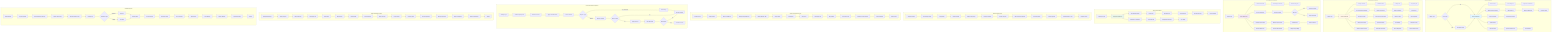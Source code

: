 graph TB
    subgraph "Owner Workflows"
        A1[Owner Login] --> A2{First Login?}
        A2 -->|Yes| A3[Complete Profile]
        A2 -->|No| A4[Owner Dashboard]
        A3 --> A4
        
        A4 --> A5[View Invoices]
        A4 --> A6[Submit Service Request]
        A4 --> A7[View Documents]
        A4 --> A8[Update Profile]
        A4 --> A9[View Insurance]
        
        A5 --> A10[Make Payment]
        A10 --> A11[Payment Confirmation]
        
        A6 --> A12[Upload Photos]
        A12 --> A13[Request Submitted]
        A13 --> A14[Track Progress]
        
        A7 --> A15[Download Document]
        
        A9 --> A16[Upload Insurance Doc]
        A16 --> A17[Set Reminder]
    end
    
    subgraph "Administrator Workflows"
        B1[Admin Login] --> B2[Admin Dashboard]
        
        B2 --> B3[Manage Owners]
        B2 --> B4[Process Service Requests]
        B2 --> B5[Generate Invoices]
        B2 --> B6[Manage Documents]
        B2 --> B7[Handle Communications]
        
        B3 --> B8[Add/Edit Owner]
        B8 --> B9[Assign Unit]
        B9 --> B10[Set Quote-part]
        
        B4 --> B11[Assign to Employee]
        B11 --> B12[Track Completion]
        B12 --> B13[Record Cost]
        
        B5 --> B14[Batch Invoice Generation]
        B14 --> B15[Review & Send]
        B15 --> B16[Track Payments]
        
        B6 --> B17[Upload Document]
        B17 --> B18[Set Visibility]
        B18 --> B19[Categorize & Tag]
        
        B7 --> B20[Create Announcement]
        B20 --> B21[Select Recipients]
        B21 --> B22[Send Communication]
    end
    
    subgraph "Board Member Workflows"
        C1[Board Login] --> C2[Board Dashboard]
        
        C2 --> C3[Review Financials]
        C2 --> C4[Approve Expenses]
        C2 --> C5[Manage Projects FDP]
        C2 --> C6[Review Claims FAA]
        
        C3 --> C7[View Budget vs Actual]
        C7 --> C8[Generate Reports]
        
        C4 --> C9[Review Pending]
        C9 --> C10{Approve?}
        C10 -->|Yes| C11[Approve Payment]
        C10 -->|No| C12[Reject with Note]
        
        C5 --> C13[Review Project Status]
        C13 --> C14[Evaluate Bids]
        C14 --> C15[Select Contractor]
        
        C6 --> C16[Review Claim Details]
        C16 --> C17[Assign Responsibility]
    end
    
    subgraph "Employee Workflows"
        D1[Employee Login] --> D2[Employee Dashboard]
        
        D2 --> D3[View Assigned Tasks]
        D2 --> D4[Maintenance Schedule]
        
        D3 --> D5[Accept Task]
        D5 --> D6[Update Status]
        D6 --> D7[Upload Photos]
        D7 --> D8[Record Time/Cost]
        D8 --> D9[Mark Complete]
        
        D4 --> D10[View Calendar]
        D10 --> D11[Complete Maintenance]
        D11 --> D12[Log Details]
    end
    
    subgraph "Service Request Flow"
        E1[Request Created] --> E2[Auto-Assign Priority]
        E2 --> E3[Notify Admin]
        E3 --> E4[Admin Reviews]
        E4 --> E5[Assign to Employee]
        E5 --> E6[Employee Notified]
        E6 --> E7[Work in Progress]
        E7 --> E8[Owner Receives Updates]
        E8 --> E9[Work Completed]
        E9 --> E10[Owner Approval]
        E10 --> E11[Cost Allocated to Fund]
        E11 --> E12[Request Closed]
    end
    
    subgraph "Claim Processing Flow FAA"
        F1[Incident Occurs] --> F2[Claim Created]
        F2 --> F3[Photos & Evidence]
        F3 --> F4[Identify Responsible Unit]
        F4 --> F5[Identify Affected Units]
        F5 --> F6[Notify Parties]
        F6 --> F7[Investigation]
        F7 --> F8[Get Quotes]
        F8 --> F9[Board Approval]
        F9 --> F10[Repair Work]
        F10 --> F11[Document Costs]
        F11 --> F12[Insurance Communication]
        F12 --> F13[Final Settlement]
        F13 --> F14[Claim Closed]
    end
    
    subgraph "Invoice Generation & Payment"
        G1[Monthly Cycle] --> G2[Calculate Quote-parts]
        G2 --> G3[Generate Invoices]
        G3 --> G4[Apply Fund Allocations]
        G4 --> G5[Send to Owners]
        G5 --> G6{Payment Type}
        G6 -->|Pre-authorized| G7[Auto-charge]
        G6 -->|Manual| G8[Wait for Payment]
        G7 --> G9[Record Payment]
        G8 --> G10{Paid on Time?}
        G10 -->|Yes| G9
        G10 -->|No| G11[Apply Late Fee]
        G11 --> G12[Send Reminder]
        G12 --> G13{Still Unpaid?}
        G13 -->|Yes| G14[Escalate to Board]
        G13 -->|No| G9
    end
    
    subgraph "Project Management FDP"
        H1[Quinquennial Report] --> H2[Identify Projects]
        H2 --> H3[Budget Planning]
        H3 --> H4[Board Approval]
        H4 --> H5[Create RFP]
        H5 --> H6[Receive Bids]
        H6 --> H7[Evaluate Bids]
        H7 --> H8[Board Selection]
        H8 --> H9[Award Contract]
        H9 --> H10[Project Kickoff]
        H10 --> H11[Track Progress]
        H11 --> H12[Process Payments]
        H12 --> H13[Quality Inspections]
        H13 --> H14[Project Completion]
        H14 --> H15[Final Documentation]
        H15 --> H16[Archive]
    end
    
    subgraph "AGA Meeting Flow"
        I1[Schedule AGA] --> I2[Prepare Agenda]
        I2 --> I3[Send Notifications 30 days]
        I3 --> I4[Prepare Documents]
        I4 --> I5[Send Reminder 1 week]
        I5 --> I6[Meeting Day]
        I6 --> I7{Attendance Type}
        I7 -->|In-person| I8[Check-in]
        I7 -->|Virtual| I9[Join Video]
        I8 --> I10[Meeting Starts]
        I9 --> I10
        I10 --> I11[Present Motions]
        I11 --> I12[Electronic Voting]
        I12 --> I13[Record Results]
        I13 --> I14[Q&A Session]
        I14 --> I15[Close Meeting]
        I15 --> I16[Prepare Minutes]
        I16 --> I17[Upload Recording]
        I17 --> I18[Archive]
    end
    
    style A4 fill:#e1f5ff
    style B2 fill:#fff4e6
    style C2 fill:#f3e5f5
    style D2 fill:#e8f5e9
